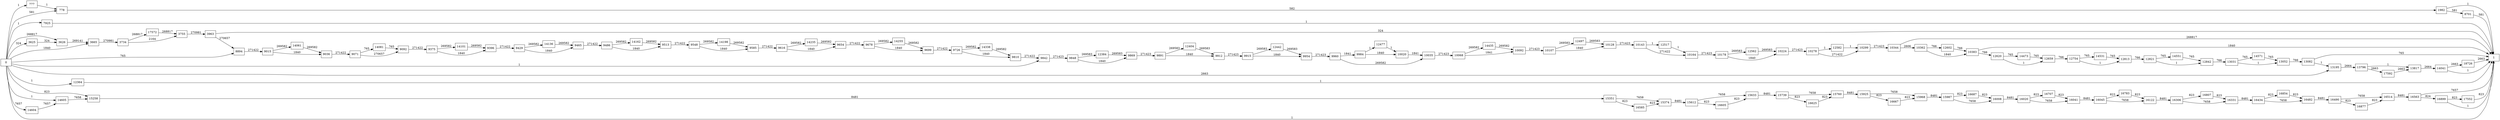 digraph {
	graph [rankdir=LR]
	node [shape=rectangle]
	777 -> 778 [label=1]
	778 -> 1982 [label=582]
	1982 -> 1 [label=1]
	1982 -> 8701 [label=581]
	3625 -> 3626 [label=324]
	3626 -> 3665 [label=269141]
	3665 -> 3734 [label=270981]
	3734 -> 3755 [label=2164]
	3734 -> 17572 [label=268817]
	3755 -> 3963 [label=270981]
	3963 -> 1 [label=324]
	3963 -> 8894 [label=270657]
	7925 -> 1 [label=1]
	8701 -> 1 [label=581]
	8894 -> 9015 [label=271422]
	9015 -> 9036 [label=1840]
	9015 -> 14061 [label=269582]
	9036 -> 9071 [label=271422]
	9071 -> 9092 [label=270657]
	9071 -> 14081 [label=765]
	9092 -> 9375 [label=271422]
	9375 -> 9396 [label=1840]
	9375 -> 14101 [label=269582]
	9396 -> 9429 [label=271422]
	9429 -> 9465 [label=1840]
	9429 -> 14136 [label=269582]
	9465 -> 9486 [label=271422]
	9486 -> 9513 [label=1840]
	9486 -> 14162 [label=269582]
	9513 -> 9548 [label=271422]
	9548 -> 9585 [label=1840]
	9548 -> 14198 [label=269582]
	9585 -> 9616 [label=271422]
	9616 -> 9654 [label=1840]
	9616 -> 14235 [label=269582]
	9654 -> 9678 [label=271422]
	9678 -> 9699 [label=1840]
	9678 -> 14255 [label=269582]
	9699 -> 9726 [label=271422]
	9726 -> 9810 [label=1840]
	9726 -> 14338 [label=269582]
	9810 -> 9842 [label=271422]
	9842 -> 9848 [label=271423]
	9848 -> 9869 [label=1840]
	9848 -> 12384 [label=269583]
	9869 -> 9891 [label=271423]
	9891 -> 9912 [label=1840]
	9891 -> 12404 [label=269583]
	9912 -> 9915 [label=271423]
	9915 -> 9954 [label=1840]
	9915 -> 12442 [label=269583]
	9954 -> 9960 [label=271423]
	9960 -> 9984 [label=1841]
	9960 -> 10035 [label=269582]
	9984 -> 10020 [label=1840]
	9984 -> 12477 [label=1]
	10020 -> 10035 [label=1841]
	10035 -> 10068 [label=271423]
	10068 -> 10092 [label=1841]
	10068 -> 14435 [label=269582]
	10092 -> 10107 [label=271423]
	10107 -> 10128 [label=1840]
	10107 -> 12497 [label=269583]
	10128 -> 10143 [label=271423]
	10143 -> 10164 [label=271422]
	10143 -> 12517 [label=1]
	10164 -> 10178 [label=271423]
	10178 -> 10224 [label=1840]
	10178 -> 12562 [label=269583]
	10224 -> 10278 [label=271423]
	10278 -> 10299 [label=271422]
	10278 -> 12582 [label=1]
	10299 -> 10344 [label=271423]
	10344 -> 1 [label=268817]
	10344 -> 10362 [label=2606]
	10362 -> 10383 [label=1840]
	10362 -> 12602 [label=766]
	10383 -> 1 [label=1840]
	10383 -> 12620 [label=766]
	12364 -> 1 [label=1]
	12384 -> 9869 [label=269583]
	12404 -> 9912 [label=269583]
	12442 -> 9954 [label=269583]
	12477 -> 10020 [label=1]
	12497 -> 10128 [label=269583]
	12517 -> 10164 [label=1]
	12562 -> 10224 [label=269583]
	12582 -> 10299 [label=1]
	12602 -> 10383 [label=766]
	12620 -> 12659 [label=1]
	12620 -> 14473 [label=765]
	12659 -> 12754 [label=766]
	12754 -> 12813 [label=1]
	12754 -> 14531 [label=765]
	12813 -> 12821 [label=766]
	12821 -> 12842 [label=1]
	12821 -> 14551 [label=765]
	12842 -> 13031 [label=766]
	13031 -> 13052 [label=1]
	13031 -> 14571 [label=765]
	13052 -> 13082 [label=766]
	13082 -> 13195 [label=1]
	13082 -> 1 [label=765]
	13195 -> 13796 [label=2664]
	13796 -> 13817 [label=1]
	13796 -> 17592 [label=2663]
	13817 -> 14041 [label=2664]
	14041 -> 1 [label=1]
	14041 -> 18726 [label=2663]
	14061 -> 9036 [label=269582]
	14081 -> 9092 [label=765]
	14101 -> 9396 [label=269582]
	14136 -> 9465 [label=269582]
	14162 -> 9513 [label=269582]
	14198 -> 9585 [label=269582]
	14235 -> 9654 [label=269582]
	14255 -> 9699 [label=269582]
	14338 -> 9810 [label=269582]
	14435 -> 10092 [label=269582]
	14473 -> 12659 [label=765]
	14531 -> 12813 [label=765]
	14551 -> 12842 [label=765]
	14571 -> 13052 [label=765]
	14604 -> 14605 [label=7657]
	14605 -> 15258 [label=7658]
	15258 -> 15351 [label=8481]
	15351 -> 15374 [label=7658]
	15351 -> 16585 [label=823]
	15374 -> 15612 [label=8481]
	15612 -> 15633 [label=7658]
	15612 -> 16605 [label=823]
	15633 -> 15739 [label=8481]
	15739 -> 15760 [label=7658]
	15739 -> 16625 [label=823]
	15760 -> 15925 [label=8481]
	15925 -> 15968 [label=7658]
	15925 -> 16667 [label=823]
	15968 -> 15987 [label=8481]
	15987 -> 16008 [label=7658]
	15987 -> 16687 [label=823]
	16008 -> 16020 [label=8481]
	16020 -> 16041 [label=7658]
	16020 -> 16707 [label=823]
	16041 -> 16045 [label=8481]
	16045 -> 16122 [label=7658]
	16045 -> 16783 [label=823]
	16122 -> 16306 [label=8481]
	16306 -> 16331 [label=7658]
	16306 -> 16807 [label=823]
	16331 -> 16434 [label=8481]
	16434 -> 16482 [label=7658]
	16434 -> 16854 [label=823]
	16482 -> 16490 [label=8481]
	16490 -> 16514 [label=7658]
	16490 -> 16877 [label=823]
	16514 -> 16563 [label=8481]
	16563 -> 1 [label=7657]
	16563 -> 16899 [label=824]
	16585 -> 15374 [label=823]
	16605 -> 15633 [label=823]
	16625 -> 15760 [label=823]
	16667 -> 15968 [label=823]
	16687 -> 16008 [label=823]
	16707 -> 16041 [label=823]
	16783 -> 16122 [label=823]
	16807 -> 16331 [label=823]
	16854 -> 16482 [label=823]
	16877 -> 16514 [label=823]
	16899 -> 1 [label=1]
	16899 -> 17552 [label=823]
	17552 -> 1 [label=823]
	17572 -> 3755 [label=268817]
	17592 -> 13817 [label=2663]
	18726 -> 1 [label=2663]
	0 -> 778 [label=581]
	0 -> 3665 [label=1840]
	0 -> 9842 [label=1]
	0 -> 8894 [label=765]
	0 -> 15258 [label=823]
	0 -> 14605 [label=1]
	0 -> 3626 [label=268817]
	0 -> 13195 [label=2663]
	0 -> 777 [label=1]
	0 -> 3625 [label=324]
	0 -> 1 [label=1]
	0 -> 7925 [label=1]
	0 -> 12364 [label=1]
	0 -> 14604 [label=7657]
}
